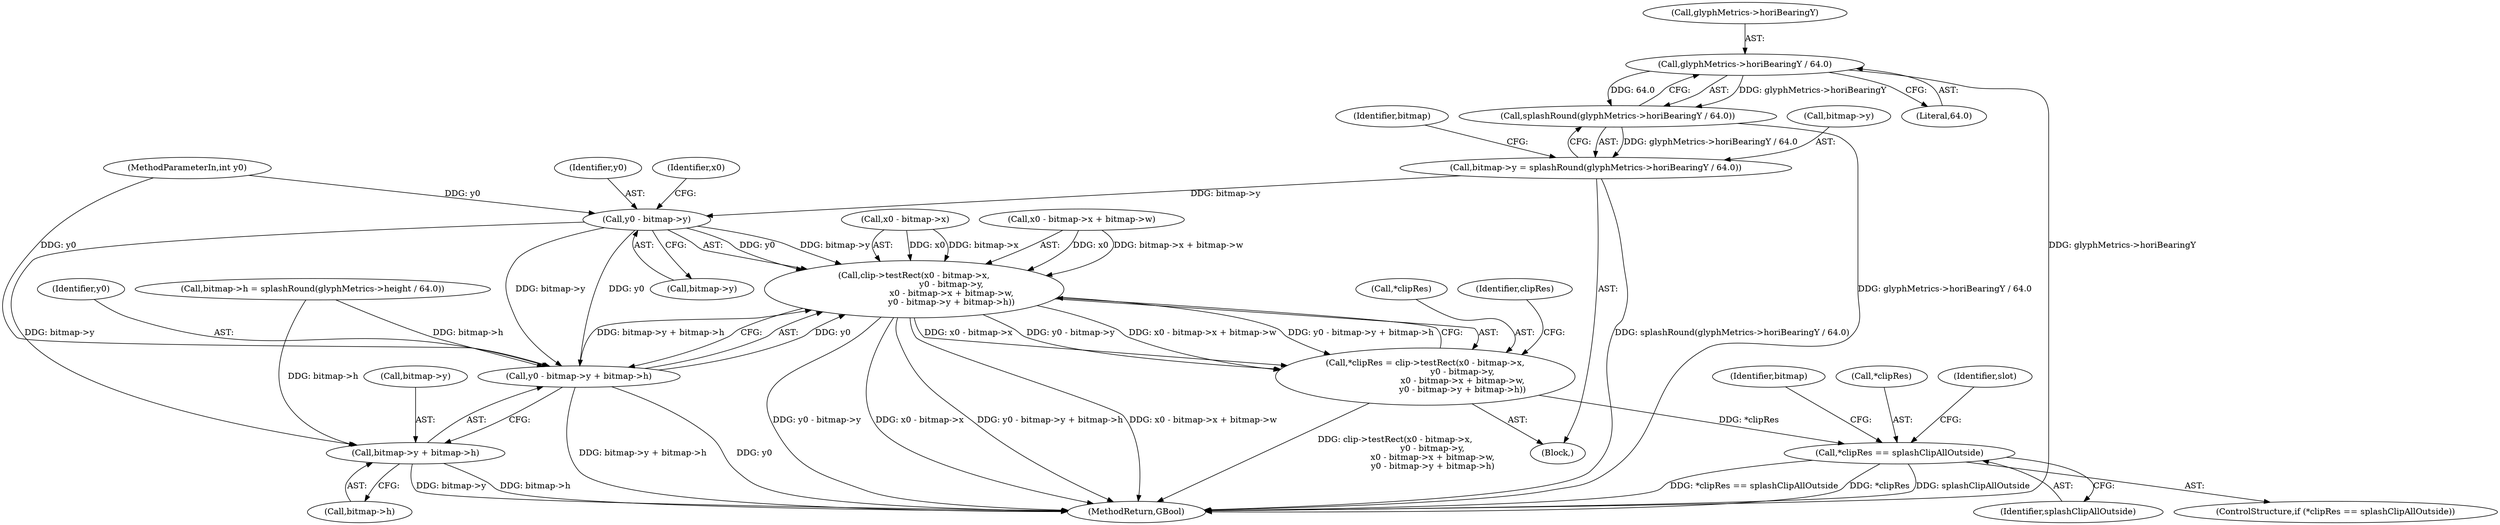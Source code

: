 digraph "0_poppler_9cf2325fb22f812b31858e519411f57747d39bd8_3@pointer" {
"1000243" [label="(Call,glyphMetrics->horiBearingY / 64.0)"];
"1000242" [label="(Call,splashRound(glyphMetrics->horiBearingY / 64.0))"];
"1000238" [label="(Call,bitmap->y = splashRound(glyphMetrics->horiBearingY / 64.0))"];
"1000277" [label="(Call,y0 - bitmap->y)"];
"1000271" [label="(Call,clip->testRect(x0 - bitmap->x,\n                            y0 - bitmap->y,\n                            x0 - bitmap->x + bitmap->w,\n                            y0 - bitmap->y + bitmap->h))"];
"1000268" [label="(Call,*clipRes = clip->testRect(x0 - bitmap->x,\n                            y0 - bitmap->y,\n                            x0 - bitmap->x + bitmap->w,\n                            y0 - bitmap->y + bitmap->h))"];
"1000301" [label="(Call,*clipRes == splashClipAllOutside)"];
"1000291" [label="(Call,y0 - bitmap->y + bitmap->h)"];
"1000293" [label="(Call,bitmap->y + bitmap->h)"];
"1000268" [label="(Call,*clipRes = clip->testRect(x0 - bitmap->x,\n                            y0 - bitmap->y,\n                            x0 - bitmap->x + bitmap->w,\n                            y0 - bitmap->y + bitmap->h))"];
"1000300" [label="(ControlStructure,if (*clipRes == splashClipAllOutside))"];
"1000269" [label="(Call,*clipRes)"];
"1000272" [label="(Call,x0 - bitmap->x)"];
"1000302" [label="(Call,*clipRes)"];
"1000243" [label="(Call,glyphMetrics->horiBearingY / 64.0)"];
"1000250" [label="(Identifier,bitmap)"];
"1000315" [label="(Identifier,slot)"];
"1000279" [label="(Call,bitmap->y)"];
"1000303" [label="(Identifier,clipRes)"];
"1000294" [label="(Call,bitmap->y)"];
"1000277" [label="(Call,y0 - bitmap->y)"];
"1000271" [label="(Call,clip->testRect(x0 - bitmap->x,\n                            y0 - bitmap->y,\n                            x0 - bitmap->x + bitmap->w,\n                            y0 - bitmap->y + bitmap->h))"];
"1000247" [label="(Literal,64.0)"];
"1000297" [label="(Call,bitmap->h)"];
"1000109" [label="(Block,)"];
"1000291" [label="(Call,y0 - bitmap->y + bitmap->h)"];
"1000292" [label="(Identifier,y0)"];
"1000283" [label="(Identifier,x0)"];
"1000242" [label="(Call,splashRound(glyphMetrics->horiBearingY / 64.0))"];
"1000304" [label="(Identifier,splashClipAllOutside)"];
"1000440" [label="(MethodReturn,GBool)"];
"1000239" [label="(Call,bitmap->y)"];
"1000282" [label="(Call,x0 - bitmap->x + bitmap->w)"];
"1000258" [label="(Call,bitmap->h = splashRound(glyphMetrics->height / 64.0))"];
"1000278" [label="(Identifier,y0)"];
"1000301" [label="(Call,*clipRes == splashClipAllOutside)"];
"1000238" [label="(Call,bitmap->y = splashRound(glyphMetrics->horiBearingY / 64.0))"];
"1000308" [label="(Identifier,bitmap)"];
"1000244" [label="(Call,glyphMetrics->horiBearingY)"];
"1000106" [label="(MethodParameterIn,int y0)"];
"1000293" [label="(Call,bitmap->y + bitmap->h)"];
"1000243" -> "1000242"  [label="AST: "];
"1000243" -> "1000247"  [label="CFG: "];
"1000244" -> "1000243"  [label="AST: "];
"1000247" -> "1000243"  [label="AST: "];
"1000242" -> "1000243"  [label="CFG: "];
"1000243" -> "1000440"  [label="DDG: glyphMetrics->horiBearingY"];
"1000243" -> "1000242"  [label="DDG: glyphMetrics->horiBearingY"];
"1000243" -> "1000242"  [label="DDG: 64.0"];
"1000242" -> "1000238"  [label="AST: "];
"1000238" -> "1000242"  [label="CFG: "];
"1000242" -> "1000440"  [label="DDG: glyphMetrics->horiBearingY / 64.0"];
"1000242" -> "1000238"  [label="DDG: glyphMetrics->horiBearingY / 64.0"];
"1000238" -> "1000109"  [label="AST: "];
"1000239" -> "1000238"  [label="AST: "];
"1000250" -> "1000238"  [label="CFG: "];
"1000238" -> "1000440"  [label="DDG: splashRound(glyphMetrics->horiBearingY / 64.0)"];
"1000238" -> "1000277"  [label="DDG: bitmap->y"];
"1000277" -> "1000271"  [label="AST: "];
"1000277" -> "1000279"  [label="CFG: "];
"1000278" -> "1000277"  [label="AST: "];
"1000279" -> "1000277"  [label="AST: "];
"1000283" -> "1000277"  [label="CFG: "];
"1000277" -> "1000271"  [label="DDG: y0"];
"1000277" -> "1000271"  [label="DDG: bitmap->y"];
"1000106" -> "1000277"  [label="DDG: y0"];
"1000277" -> "1000291"  [label="DDG: y0"];
"1000277" -> "1000291"  [label="DDG: bitmap->y"];
"1000277" -> "1000293"  [label="DDG: bitmap->y"];
"1000271" -> "1000268"  [label="AST: "];
"1000271" -> "1000291"  [label="CFG: "];
"1000272" -> "1000271"  [label="AST: "];
"1000282" -> "1000271"  [label="AST: "];
"1000291" -> "1000271"  [label="AST: "];
"1000268" -> "1000271"  [label="CFG: "];
"1000271" -> "1000440"  [label="DDG: y0 - bitmap->y + bitmap->h"];
"1000271" -> "1000440"  [label="DDG: x0 - bitmap->x + bitmap->w"];
"1000271" -> "1000440"  [label="DDG: y0 - bitmap->y"];
"1000271" -> "1000440"  [label="DDG: x0 - bitmap->x"];
"1000271" -> "1000268"  [label="DDG: x0 - bitmap->x"];
"1000271" -> "1000268"  [label="DDG: y0 - bitmap->y"];
"1000271" -> "1000268"  [label="DDG: x0 - bitmap->x + bitmap->w"];
"1000271" -> "1000268"  [label="DDG: y0 - bitmap->y + bitmap->h"];
"1000272" -> "1000271"  [label="DDG: x0"];
"1000272" -> "1000271"  [label="DDG: bitmap->x"];
"1000282" -> "1000271"  [label="DDG: x0"];
"1000282" -> "1000271"  [label="DDG: bitmap->x + bitmap->w"];
"1000291" -> "1000271"  [label="DDG: y0"];
"1000291" -> "1000271"  [label="DDG: bitmap->y + bitmap->h"];
"1000268" -> "1000109"  [label="AST: "];
"1000269" -> "1000268"  [label="AST: "];
"1000303" -> "1000268"  [label="CFG: "];
"1000268" -> "1000440"  [label="DDG: clip->testRect(x0 - bitmap->x,\n                            y0 - bitmap->y,\n                            x0 - bitmap->x + bitmap->w,\n                            y0 - bitmap->y + bitmap->h)"];
"1000268" -> "1000301"  [label="DDG: *clipRes"];
"1000301" -> "1000300"  [label="AST: "];
"1000301" -> "1000304"  [label="CFG: "];
"1000302" -> "1000301"  [label="AST: "];
"1000304" -> "1000301"  [label="AST: "];
"1000308" -> "1000301"  [label="CFG: "];
"1000315" -> "1000301"  [label="CFG: "];
"1000301" -> "1000440"  [label="DDG: splashClipAllOutside"];
"1000301" -> "1000440"  [label="DDG: *clipRes == splashClipAllOutside"];
"1000301" -> "1000440"  [label="DDG: *clipRes"];
"1000291" -> "1000293"  [label="CFG: "];
"1000292" -> "1000291"  [label="AST: "];
"1000293" -> "1000291"  [label="AST: "];
"1000291" -> "1000440"  [label="DDG: y0"];
"1000291" -> "1000440"  [label="DDG: bitmap->y + bitmap->h"];
"1000106" -> "1000291"  [label="DDG: y0"];
"1000258" -> "1000291"  [label="DDG: bitmap->h"];
"1000293" -> "1000297"  [label="CFG: "];
"1000294" -> "1000293"  [label="AST: "];
"1000297" -> "1000293"  [label="AST: "];
"1000293" -> "1000440"  [label="DDG: bitmap->y"];
"1000293" -> "1000440"  [label="DDG: bitmap->h"];
"1000258" -> "1000293"  [label="DDG: bitmap->h"];
}
